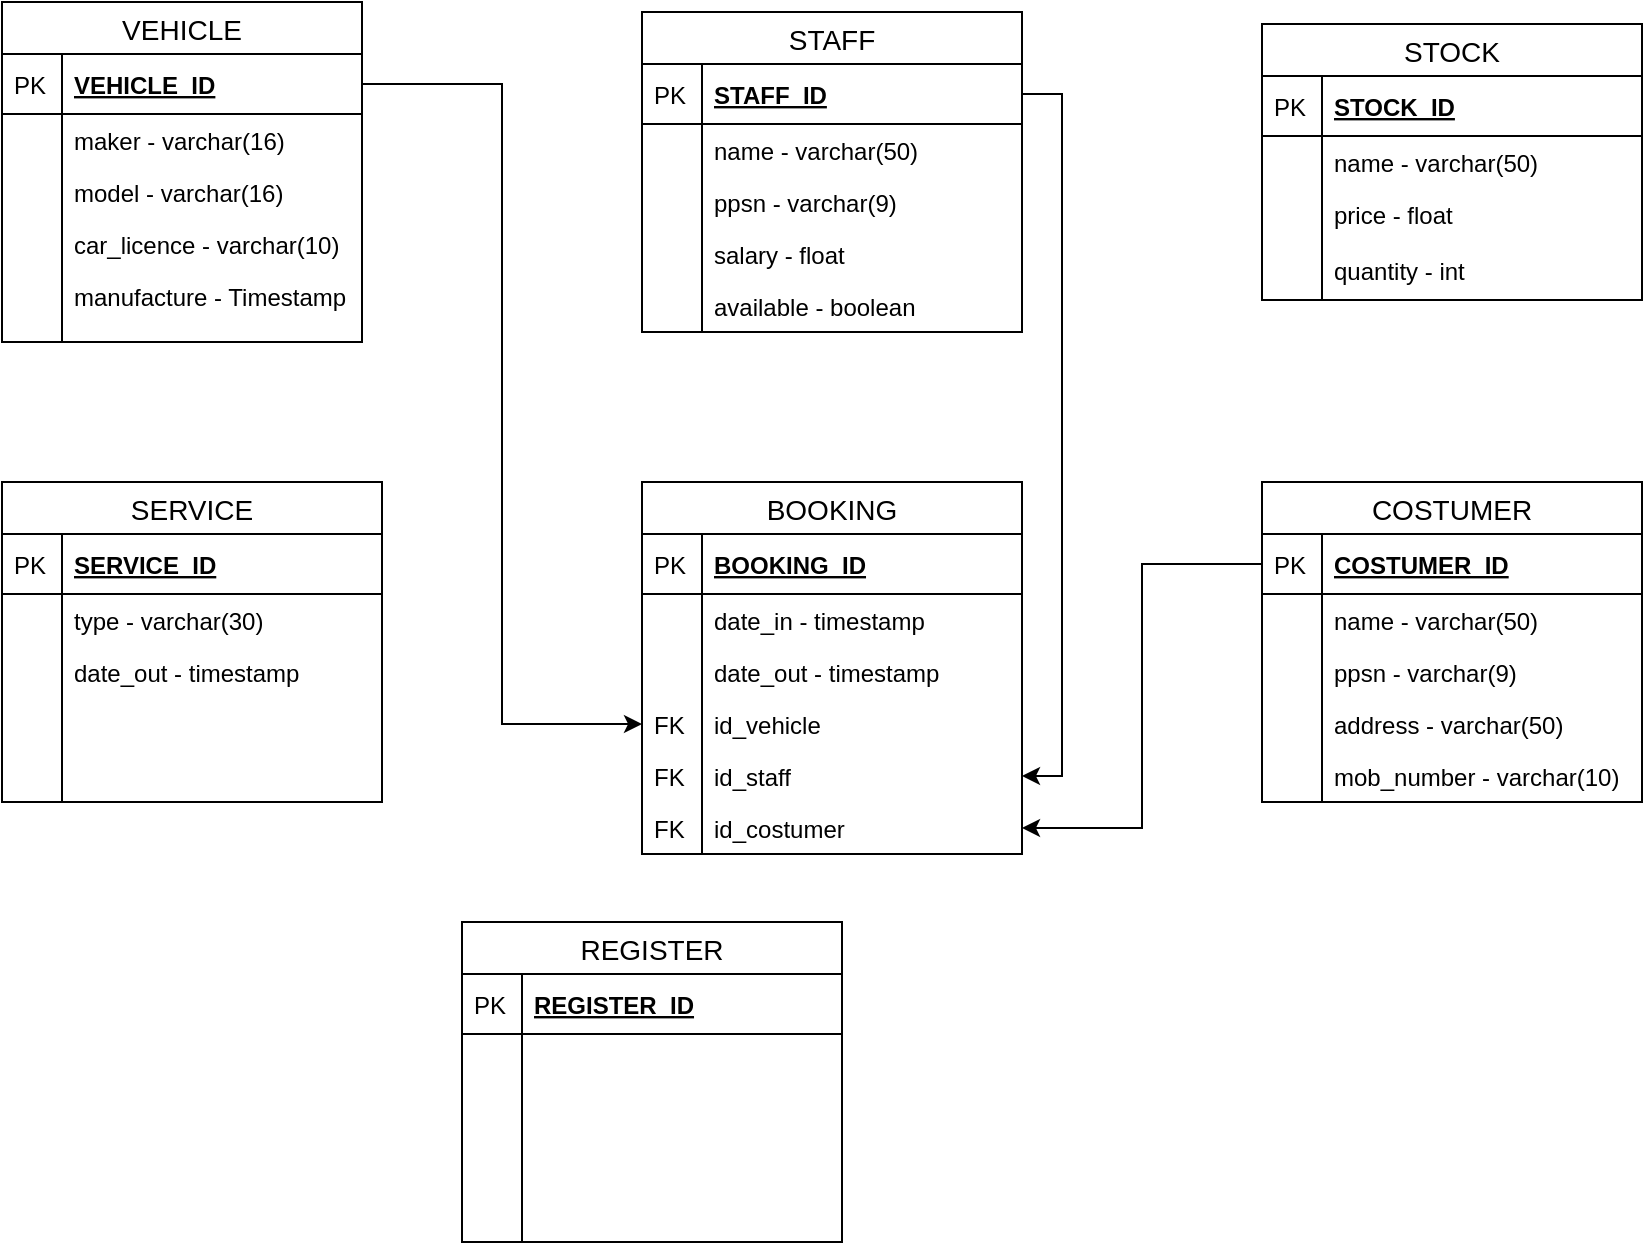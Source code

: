<mxfile version="13.1.11" type="github">
  <diagram id="qz4JZk3jfuZFxjIquhuY" name="Page-1">
    <mxGraphModel dx="948" dy="477" grid="1" gridSize="10" guides="1" tooltips="1" connect="1" arrows="1" fold="1" page="1" pageScale="1" pageWidth="827" pageHeight="1169" math="0" shadow="0">
      <root>
        <mxCell id="0" />
        <mxCell id="1" parent="0" />
        <mxCell id="4ERzhH2UeLs3n8qs2pCF-2" value="VEHICLE" style="swimlane;fontStyle=0;childLayout=stackLayout;horizontal=1;startSize=26;horizontalStack=0;resizeParent=1;resizeParentMax=0;resizeLast=0;collapsible=1;marginBottom=0;align=center;fontSize=14;" parent="1" vertex="1">
          <mxGeometry x="30" y="20" width="180" height="170" as="geometry" />
        </mxCell>
        <mxCell id="4ERzhH2UeLs3n8qs2pCF-3" value="VEHICLE_ID" style="shape=partialRectangle;top=0;left=0;right=0;bottom=1;align=left;verticalAlign=middle;fillColor=none;spacingLeft=34;spacingRight=4;overflow=hidden;rotatable=0;points=[[0,0.5],[1,0.5]];portConstraint=eastwest;dropTarget=0;fontStyle=5;fontSize=12;" parent="4ERzhH2UeLs3n8qs2pCF-2" vertex="1">
          <mxGeometry y="26" width="180" height="30" as="geometry" />
        </mxCell>
        <mxCell id="4ERzhH2UeLs3n8qs2pCF-4" value="PK" style="shape=partialRectangle;top=0;left=0;bottom=0;fillColor=none;align=left;verticalAlign=middle;spacingLeft=4;spacingRight=4;overflow=hidden;rotatable=0;points=[];portConstraint=eastwest;part=1;fontSize=12;" parent="4ERzhH2UeLs3n8qs2pCF-3" vertex="1" connectable="0">
          <mxGeometry width="30" height="30" as="geometry" />
        </mxCell>
        <mxCell id="4ERzhH2UeLs3n8qs2pCF-5" value="maker - varchar(16)" style="shape=partialRectangle;top=0;left=0;right=0;bottom=0;align=left;verticalAlign=top;fillColor=none;spacingLeft=34;spacingRight=4;overflow=hidden;rotatable=0;points=[[0,0.5],[1,0.5]];portConstraint=eastwest;dropTarget=0;fontSize=12;" parent="4ERzhH2UeLs3n8qs2pCF-2" vertex="1">
          <mxGeometry y="56" width="180" height="26" as="geometry" />
        </mxCell>
        <mxCell id="4ERzhH2UeLs3n8qs2pCF-6" value="" style="shape=partialRectangle;top=0;left=0;bottom=0;fillColor=none;align=left;verticalAlign=top;spacingLeft=4;spacingRight=4;overflow=hidden;rotatable=0;points=[];portConstraint=eastwest;part=1;fontSize=12;" parent="4ERzhH2UeLs3n8qs2pCF-5" vertex="1" connectable="0">
          <mxGeometry width="30" height="26" as="geometry" />
        </mxCell>
        <mxCell id="4ERzhH2UeLs3n8qs2pCF-7" value="model - varchar(16)" style="shape=partialRectangle;top=0;left=0;right=0;bottom=0;align=left;verticalAlign=top;fillColor=none;spacingLeft=34;spacingRight=4;overflow=hidden;rotatable=0;points=[[0,0.5],[1,0.5]];portConstraint=eastwest;dropTarget=0;fontSize=12;" parent="4ERzhH2UeLs3n8qs2pCF-2" vertex="1">
          <mxGeometry y="82" width="180" height="26" as="geometry" />
        </mxCell>
        <mxCell id="4ERzhH2UeLs3n8qs2pCF-8" value="" style="shape=partialRectangle;top=0;left=0;bottom=0;fillColor=none;align=left;verticalAlign=top;spacingLeft=4;spacingRight=4;overflow=hidden;rotatable=0;points=[];portConstraint=eastwest;part=1;fontSize=12;" parent="4ERzhH2UeLs3n8qs2pCF-7" vertex="1" connectable="0">
          <mxGeometry width="30" height="26" as="geometry" />
        </mxCell>
        <mxCell id="4ERzhH2UeLs3n8qs2pCF-51" value="car_licence - varchar(10)" style="shape=partialRectangle;top=0;left=0;right=0;bottom=0;align=left;verticalAlign=top;fillColor=none;spacingLeft=34;spacingRight=4;overflow=hidden;rotatable=0;points=[[0,0.5],[1,0.5]];portConstraint=eastwest;dropTarget=0;fontSize=12;" parent="4ERzhH2UeLs3n8qs2pCF-2" vertex="1">
          <mxGeometry y="108" width="180" height="26" as="geometry" />
        </mxCell>
        <mxCell id="4ERzhH2UeLs3n8qs2pCF-52" value="" style="shape=partialRectangle;top=0;left=0;bottom=0;fillColor=none;align=left;verticalAlign=top;spacingLeft=4;spacingRight=4;overflow=hidden;rotatable=0;points=[];portConstraint=eastwest;part=1;fontSize=12;" parent="4ERzhH2UeLs3n8qs2pCF-51" vertex="1" connectable="0">
          <mxGeometry width="30" height="26" as="geometry" />
        </mxCell>
        <mxCell id="4ERzhH2UeLs3n8qs2pCF-9" value="manufacture - Timestamp&#xa;" style="shape=partialRectangle;top=0;left=0;right=0;bottom=0;align=left;verticalAlign=top;fillColor=none;spacingLeft=34;spacingRight=4;overflow=hidden;rotatable=0;points=[[0,0.5],[1,0.5]];portConstraint=eastwest;dropTarget=0;fontSize=12;" parent="4ERzhH2UeLs3n8qs2pCF-2" vertex="1">
          <mxGeometry y="134" width="180" height="26" as="geometry" />
        </mxCell>
        <mxCell id="4ERzhH2UeLs3n8qs2pCF-10" value="" style="shape=partialRectangle;top=0;left=0;bottom=0;fillColor=none;align=left;verticalAlign=top;spacingLeft=4;spacingRight=4;overflow=hidden;rotatable=0;points=[];portConstraint=eastwest;part=1;fontSize=12;" parent="4ERzhH2UeLs3n8qs2pCF-9" vertex="1" connectable="0">
          <mxGeometry width="30" height="26" as="geometry" />
        </mxCell>
        <mxCell id="4ERzhH2UeLs3n8qs2pCF-11" value="" style="shape=partialRectangle;top=0;left=0;right=0;bottom=0;align=left;verticalAlign=top;fillColor=none;spacingLeft=34;spacingRight=4;overflow=hidden;rotatable=0;points=[[0,0.5],[1,0.5]];portConstraint=eastwest;dropTarget=0;fontSize=12;" parent="4ERzhH2UeLs3n8qs2pCF-2" vertex="1">
          <mxGeometry y="160" width="180" height="10" as="geometry" />
        </mxCell>
        <mxCell id="4ERzhH2UeLs3n8qs2pCF-12" value="" style="shape=partialRectangle;top=0;left=0;bottom=0;fillColor=none;align=left;verticalAlign=top;spacingLeft=4;spacingRight=4;overflow=hidden;rotatable=0;points=[];portConstraint=eastwest;part=1;fontSize=12;" parent="4ERzhH2UeLs3n8qs2pCF-11" vertex="1" connectable="0">
          <mxGeometry width="30" height="10" as="geometry" />
        </mxCell>
        <mxCell id="2eVNGJnKxN83j6mbkFAS-12" value="SERVICE" style="swimlane;fontStyle=0;childLayout=stackLayout;horizontal=1;startSize=26;horizontalStack=0;resizeParent=1;resizeParentMax=0;resizeLast=0;collapsible=1;marginBottom=0;align=center;fontSize=14;" vertex="1" parent="1">
          <mxGeometry x="30" y="260" width="190" height="160" as="geometry" />
        </mxCell>
        <mxCell id="2eVNGJnKxN83j6mbkFAS-13" value="SERVICE_ID" style="shape=partialRectangle;top=0;left=0;right=0;bottom=1;align=left;verticalAlign=middle;fillColor=none;spacingLeft=34;spacingRight=4;overflow=hidden;rotatable=0;points=[[0,0.5],[1,0.5]];portConstraint=eastwest;dropTarget=0;fontStyle=5;fontSize=12;" vertex="1" parent="2eVNGJnKxN83j6mbkFAS-12">
          <mxGeometry y="26" width="190" height="30" as="geometry" />
        </mxCell>
        <mxCell id="2eVNGJnKxN83j6mbkFAS-14" value="PK" style="shape=partialRectangle;top=0;left=0;bottom=0;fillColor=none;align=left;verticalAlign=middle;spacingLeft=4;spacingRight=4;overflow=hidden;rotatable=0;points=[];portConstraint=eastwest;part=1;fontSize=12;" vertex="1" connectable="0" parent="2eVNGJnKxN83j6mbkFAS-13">
          <mxGeometry width="30" height="30" as="geometry" />
        </mxCell>
        <mxCell id="2eVNGJnKxN83j6mbkFAS-15" value="type - varchar(30)" style="shape=partialRectangle;top=0;left=0;right=0;bottom=0;align=left;verticalAlign=top;fillColor=none;spacingLeft=34;spacingRight=4;overflow=hidden;rotatable=0;points=[[0,0.5],[1,0.5]];portConstraint=eastwest;dropTarget=0;fontSize=12;" vertex="1" parent="2eVNGJnKxN83j6mbkFAS-12">
          <mxGeometry y="56" width="190" height="26" as="geometry" />
        </mxCell>
        <mxCell id="2eVNGJnKxN83j6mbkFAS-16" value="" style="shape=partialRectangle;top=0;left=0;bottom=0;fillColor=none;align=left;verticalAlign=top;spacingLeft=4;spacingRight=4;overflow=hidden;rotatable=0;points=[];portConstraint=eastwest;part=1;fontSize=12;" vertex="1" connectable="0" parent="2eVNGJnKxN83j6mbkFAS-15">
          <mxGeometry width="30" height="26" as="geometry" />
        </mxCell>
        <mxCell id="2eVNGJnKxN83j6mbkFAS-17" value="date_out - timestamp" style="shape=partialRectangle;top=0;left=0;right=0;bottom=0;align=left;verticalAlign=top;fillColor=none;spacingLeft=34;spacingRight=4;overflow=hidden;rotatable=0;points=[[0,0.5],[1,0.5]];portConstraint=eastwest;dropTarget=0;fontSize=12;" vertex="1" parent="2eVNGJnKxN83j6mbkFAS-12">
          <mxGeometry y="82" width="190" height="26" as="geometry" />
        </mxCell>
        <mxCell id="2eVNGJnKxN83j6mbkFAS-18" value="" style="shape=partialRectangle;top=0;left=0;bottom=0;fillColor=none;align=left;verticalAlign=top;spacingLeft=4;spacingRight=4;overflow=hidden;rotatable=0;points=[];portConstraint=eastwest;part=1;fontSize=12;" vertex="1" connectable="0" parent="2eVNGJnKxN83j6mbkFAS-17">
          <mxGeometry width="30" height="26" as="geometry" />
        </mxCell>
        <mxCell id="2eVNGJnKxN83j6mbkFAS-19" value="" style="shape=partialRectangle;top=0;left=0;right=0;bottom=0;align=left;verticalAlign=top;fillColor=none;spacingLeft=34;spacingRight=4;overflow=hidden;rotatable=0;points=[[0,0.5],[1,0.5]];portConstraint=eastwest;dropTarget=0;fontSize=12;" vertex="1" parent="2eVNGJnKxN83j6mbkFAS-12">
          <mxGeometry y="108" width="190" height="26" as="geometry" />
        </mxCell>
        <mxCell id="2eVNGJnKxN83j6mbkFAS-20" value="" style="shape=partialRectangle;top=0;left=0;bottom=0;fillColor=none;align=left;verticalAlign=top;spacingLeft=4;spacingRight=4;overflow=hidden;rotatable=0;points=[];portConstraint=eastwest;part=1;fontSize=12;" vertex="1" connectable="0" parent="2eVNGJnKxN83j6mbkFAS-19">
          <mxGeometry width="30" height="26" as="geometry" />
        </mxCell>
        <mxCell id="2eVNGJnKxN83j6mbkFAS-21" value="" style="shape=partialRectangle;top=0;left=0;right=0;bottom=0;align=left;verticalAlign=top;fillColor=none;spacingLeft=34;spacingRight=4;overflow=hidden;rotatable=0;points=[[0,0.5],[1,0.5]];portConstraint=eastwest;dropTarget=0;fontSize=12;" vertex="1" parent="2eVNGJnKxN83j6mbkFAS-12">
          <mxGeometry y="134" width="190" height="26" as="geometry" />
        </mxCell>
        <mxCell id="2eVNGJnKxN83j6mbkFAS-22" value="" style="shape=partialRectangle;top=0;left=0;bottom=0;fillColor=none;align=left;verticalAlign=top;spacingLeft=4;spacingRight=4;overflow=hidden;rotatable=0;points=[];portConstraint=eastwest;part=1;fontSize=12;" vertex="1" connectable="0" parent="2eVNGJnKxN83j6mbkFAS-21">
          <mxGeometry width="30" height="26" as="geometry" />
        </mxCell>
        <mxCell id="4ERzhH2UeLs3n8qs2pCF-25" value="STOCK" style="swimlane;fontStyle=0;childLayout=stackLayout;horizontal=1;startSize=26;horizontalStack=0;resizeParent=1;resizeParentMax=0;resizeLast=0;collapsible=1;marginBottom=0;align=center;fontSize=14;" parent="1" vertex="1">
          <mxGeometry x="660" y="31" width="190" height="138" as="geometry" />
        </mxCell>
        <mxCell id="4ERzhH2UeLs3n8qs2pCF-26" value="STOCK_ID" style="shape=partialRectangle;top=0;left=0;right=0;bottom=1;align=left;verticalAlign=middle;fillColor=none;spacingLeft=34;spacingRight=4;overflow=hidden;rotatable=0;points=[[0,0.5],[1,0.5]];portConstraint=eastwest;dropTarget=0;fontStyle=5;fontSize=12;" parent="4ERzhH2UeLs3n8qs2pCF-25" vertex="1">
          <mxGeometry y="26" width="190" height="30" as="geometry" />
        </mxCell>
        <mxCell id="4ERzhH2UeLs3n8qs2pCF-27" value="PK" style="shape=partialRectangle;top=0;left=0;bottom=0;fillColor=none;align=left;verticalAlign=middle;spacingLeft=4;spacingRight=4;overflow=hidden;rotatable=0;points=[];portConstraint=eastwest;part=1;fontSize=12;" parent="4ERzhH2UeLs3n8qs2pCF-26" vertex="1" connectable="0">
          <mxGeometry width="30" height="30" as="geometry" />
        </mxCell>
        <mxCell id="4ERzhH2UeLs3n8qs2pCF-28" value="name - varchar(50)" style="shape=partialRectangle;top=0;left=0;right=0;bottom=0;align=left;verticalAlign=top;fillColor=none;spacingLeft=34;spacingRight=4;overflow=hidden;rotatable=0;points=[[0,0.5],[1,0.5]];portConstraint=eastwest;dropTarget=0;fontSize=12;" parent="4ERzhH2UeLs3n8qs2pCF-25" vertex="1">
          <mxGeometry y="56" width="190" height="26" as="geometry" />
        </mxCell>
        <mxCell id="4ERzhH2UeLs3n8qs2pCF-29" value="" style="shape=partialRectangle;top=0;left=0;bottom=0;fillColor=none;align=left;verticalAlign=top;spacingLeft=4;spacingRight=4;overflow=hidden;rotatable=0;points=[];portConstraint=eastwest;part=1;fontSize=12;" parent="4ERzhH2UeLs3n8qs2pCF-28" vertex="1" connectable="0">
          <mxGeometry width="30" height="26" as="geometry" />
        </mxCell>
        <mxCell id="4ERzhH2UeLs3n8qs2pCF-32" value="price - float&#xa;" style="shape=partialRectangle;top=0;left=0;right=0;bottom=0;align=left;verticalAlign=top;fillColor=none;spacingLeft=34;spacingRight=4;overflow=hidden;rotatable=0;points=[[0,0.5],[1,0.5]];portConstraint=eastwest;dropTarget=0;fontSize=12;" parent="4ERzhH2UeLs3n8qs2pCF-25" vertex="1">
          <mxGeometry y="82" width="190" height="28" as="geometry" />
        </mxCell>
        <mxCell id="4ERzhH2UeLs3n8qs2pCF-33" value="" style="shape=partialRectangle;top=0;left=0;bottom=0;fillColor=none;align=left;verticalAlign=top;spacingLeft=4;spacingRight=4;overflow=hidden;rotatable=0;points=[];portConstraint=eastwest;part=1;fontSize=12;" parent="4ERzhH2UeLs3n8qs2pCF-32" vertex="1" connectable="0">
          <mxGeometry width="30" height="28" as="geometry" />
        </mxCell>
        <mxCell id="4ERzhH2UeLs3n8qs2pCF-38" value="quantity - int" style="shape=partialRectangle;top=0;left=0;right=0;bottom=0;align=left;verticalAlign=top;fillColor=none;spacingLeft=34;spacingRight=4;overflow=hidden;rotatable=0;points=[[0,0.5],[1,0.5]];portConstraint=eastwest;dropTarget=0;fontSize=12;" parent="4ERzhH2UeLs3n8qs2pCF-25" vertex="1">
          <mxGeometry y="110" width="190" height="28" as="geometry" />
        </mxCell>
        <mxCell id="4ERzhH2UeLs3n8qs2pCF-39" value="" style="shape=partialRectangle;top=0;left=0;bottom=0;fillColor=none;align=left;verticalAlign=top;spacingLeft=4;spacingRight=4;overflow=hidden;rotatable=0;points=[];portConstraint=eastwest;part=1;fontSize=12;" parent="4ERzhH2UeLs3n8qs2pCF-38" vertex="1" connectable="0">
          <mxGeometry width="30" height="28" as="geometry" />
        </mxCell>
        <mxCell id="4ERzhH2UeLs3n8qs2pCF-14" value="STAFF" style="swimlane;fontStyle=0;childLayout=stackLayout;horizontal=1;startSize=26;horizontalStack=0;resizeParent=1;resizeParentMax=0;resizeLast=0;collapsible=1;marginBottom=0;align=center;fontSize=14;" parent="1" vertex="1">
          <mxGeometry x="350" y="25" width="190" height="160" as="geometry" />
        </mxCell>
        <mxCell id="4ERzhH2UeLs3n8qs2pCF-15" value="STAFF_ID" style="shape=partialRectangle;top=0;left=0;right=0;bottom=1;align=left;verticalAlign=middle;fillColor=none;spacingLeft=34;spacingRight=4;overflow=hidden;rotatable=0;points=[[0,0.5],[1,0.5]];portConstraint=eastwest;dropTarget=0;fontStyle=5;fontSize=12;" parent="4ERzhH2UeLs3n8qs2pCF-14" vertex="1">
          <mxGeometry y="26" width="190" height="30" as="geometry" />
        </mxCell>
        <mxCell id="4ERzhH2UeLs3n8qs2pCF-16" value="PK" style="shape=partialRectangle;top=0;left=0;bottom=0;fillColor=none;align=left;verticalAlign=middle;spacingLeft=4;spacingRight=4;overflow=hidden;rotatable=0;points=[];portConstraint=eastwest;part=1;fontSize=12;" parent="4ERzhH2UeLs3n8qs2pCF-15" vertex="1" connectable="0">
          <mxGeometry width="30" height="30" as="geometry" />
        </mxCell>
        <mxCell id="4ERzhH2UeLs3n8qs2pCF-17" value="name - varchar(50)" style="shape=partialRectangle;top=0;left=0;right=0;bottom=0;align=left;verticalAlign=top;fillColor=none;spacingLeft=34;spacingRight=4;overflow=hidden;rotatable=0;points=[[0,0.5],[1,0.5]];portConstraint=eastwest;dropTarget=0;fontSize=12;" parent="4ERzhH2UeLs3n8qs2pCF-14" vertex="1">
          <mxGeometry y="56" width="190" height="26" as="geometry" />
        </mxCell>
        <mxCell id="4ERzhH2UeLs3n8qs2pCF-18" value="" style="shape=partialRectangle;top=0;left=0;bottom=0;fillColor=none;align=left;verticalAlign=top;spacingLeft=4;spacingRight=4;overflow=hidden;rotatable=0;points=[];portConstraint=eastwest;part=1;fontSize=12;" parent="4ERzhH2UeLs3n8qs2pCF-17" vertex="1" connectable="0">
          <mxGeometry width="30" height="26" as="geometry" />
        </mxCell>
        <mxCell id="4ERzhH2UeLs3n8qs2pCF-19" value="ppsn - varchar(9)" style="shape=partialRectangle;top=0;left=0;right=0;bottom=0;align=left;verticalAlign=top;fillColor=none;spacingLeft=34;spacingRight=4;overflow=hidden;rotatable=0;points=[[0,0.5],[1,0.5]];portConstraint=eastwest;dropTarget=0;fontSize=12;" parent="4ERzhH2UeLs3n8qs2pCF-14" vertex="1">
          <mxGeometry y="82" width="190" height="26" as="geometry" />
        </mxCell>
        <mxCell id="4ERzhH2UeLs3n8qs2pCF-20" value="" style="shape=partialRectangle;top=0;left=0;bottom=0;fillColor=none;align=left;verticalAlign=top;spacingLeft=4;spacingRight=4;overflow=hidden;rotatable=0;points=[];portConstraint=eastwest;part=1;fontSize=12;" parent="4ERzhH2UeLs3n8qs2pCF-19" vertex="1" connectable="0">
          <mxGeometry width="30" height="26" as="geometry" />
        </mxCell>
        <mxCell id="4ERzhH2UeLs3n8qs2pCF-21" value="salary - float&#xa;" style="shape=partialRectangle;top=0;left=0;right=0;bottom=0;align=left;verticalAlign=top;fillColor=none;spacingLeft=34;spacingRight=4;overflow=hidden;rotatable=0;points=[[0,0.5],[1,0.5]];portConstraint=eastwest;dropTarget=0;fontSize=12;" parent="4ERzhH2UeLs3n8qs2pCF-14" vertex="1">
          <mxGeometry y="108" width="190" height="26" as="geometry" />
        </mxCell>
        <mxCell id="4ERzhH2UeLs3n8qs2pCF-22" value="" style="shape=partialRectangle;top=0;left=0;bottom=0;fillColor=none;align=left;verticalAlign=top;spacingLeft=4;spacingRight=4;overflow=hidden;rotatable=0;points=[];portConstraint=eastwest;part=1;fontSize=12;" parent="4ERzhH2UeLs3n8qs2pCF-21" vertex="1" connectable="0">
          <mxGeometry width="30" height="26" as="geometry" />
        </mxCell>
        <mxCell id="4ERzhH2UeLs3n8qs2pCF-23" value="available - boolean" style="shape=partialRectangle;top=0;left=0;right=0;bottom=0;align=left;verticalAlign=top;fillColor=none;spacingLeft=34;spacingRight=4;overflow=hidden;rotatable=0;points=[[0,0.5],[1,0.5]];portConstraint=eastwest;dropTarget=0;fontSize=12;" parent="4ERzhH2UeLs3n8qs2pCF-14" vertex="1">
          <mxGeometry y="134" width="190" height="26" as="geometry" />
        </mxCell>
        <mxCell id="4ERzhH2UeLs3n8qs2pCF-24" value="" style="shape=partialRectangle;top=0;left=0;bottom=0;fillColor=none;align=left;verticalAlign=top;spacingLeft=4;spacingRight=4;overflow=hidden;rotatable=0;points=[];portConstraint=eastwest;part=1;fontSize=12;" parent="4ERzhH2UeLs3n8qs2pCF-23" vertex="1" connectable="0">
          <mxGeometry width="30" height="26" as="geometry" />
        </mxCell>
        <mxCell id="2eVNGJnKxN83j6mbkFAS-23" value="REGISTER" style="swimlane;fontStyle=0;childLayout=stackLayout;horizontal=1;startSize=26;horizontalStack=0;resizeParent=1;resizeParentMax=0;resizeLast=0;collapsible=1;marginBottom=0;align=center;fontSize=14;" vertex="1" parent="1">
          <mxGeometry x="260" y="480" width="190" height="160" as="geometry" />
        </mxCell>
        <mxCell id="2eVNGJnKxN83j6mbkFAS-24" value="REGISTER_ID" style="shape=partialRectangle;top=0;left=0;right=0;bottom=1;align=left;verticalAlign=middle;fillColor=none;spacingLeft=34;spacingRight=4;overflow=hidden;rotatable=0;points=[[0,0.5],[1,0.5]];portConstraint=eastwest;dropTarget=0;fontStyle=5;fontSize=12;" vertex="1" parent="2eVNGJnKxN83j6mbkFAS-23">
          <mxGeometry y="26" width="190" height="30" as="geometry" />
        </mxCell>
        <mxCell id="2eVNGJnKxN83j6mbkFAS-25" value="PK" style="shape=partialRectangle;top=0;left=0;bottom=0;fillColor=none;align=left;verticalAlign=middle;spacingLeft=4;spacingRight=4;overflow=hidden;rotatable=0;points=[];portConstraint=eastwest;part=1;fontSize=12;" vertex="1" connectable="0" parent="2eVNGJnKxN83j6mbkFAS-24">
          <mxGeometry width="30" height="30" as="geometry" />
        </mxCell>
        <mxCell id="2eVNGJnKxN83j6mbkFAS-26" value="" style="shape=partialRectangle;top=0;left=0;right=0;bottom=0;align=left;verticalAlign=top;fillColor=none;spacingLeft=34;spacingRight=4;overflow=hidden;rotatable=0;points=[[0,0.5],[1,0.5]];portConstraint=eastwest;dropTarget=0;fontSize=12;" vertex="1" parent="2eVNGJnKxN83j6mbkFAS-23">
          <mxGeometry y="56" width="190" height="26" as="geometry" />
        </mxCell>
        <mxCell id="2eVNGJnKxN83j6mbkFAS-27" value="" style="shape=partialRectangle;top=0;left=0;bottom=0;fillColor=none;align=left;verticalAlign=top;spacingLeft=4;spacingRight=4;overflow=hidden;rotatable=0;points=[];portConstraint=eastwest;part=1;fontSize=12;" vertex="1" connectable="0" parent="2eVNGJnKxN83j6mbkFAS-26">
          <mxGeometry width="30" height="26" as="geometry" />
        </mxCell>
        <mxCell id="2eVNGJnKxN83j6mbkFAS-28" value="" style="shape=partialRectangle;top=0;left=0;right=0;bottom=0;align=left;verticalAlign=top;fillColor=none;spacingLeft=34;spacingRight=4;overflow=hidden;rotatable=0;points=[[0,0.5],[1,0.5]];portConstraint=eastwest;dropTarget=0;fontSize=12;" vertex="1" parent="2eVNGJnKxN83j6mbkFAS-23">
          <mxGeometry y="82" width="190" height="26" as="geometry" />
        </mxCell>
        <mxCell id="2eVNGJnKxN83j6mbkFAS-29" value="" style="shape=partialRectangle;top=0;left=0;bottom=0;fillColor=none;align=left;verticalAlign=top;spacingLeft=4;spacingRight=4;overflow=hidden;rotatable=0;points=[];portConstraint=eastwest;part=1;fontSize=12;" vertex="1" connectable="0" parent="2eVNGJnKxN83j6mbkFAS-28">
          <mxGeometry width="30" height="26" as="geometry" />
        </mxCell>
        <mxCell id="2eVNGJnKxN83j6mbkFAS-30" value="" style="shape=partialRectangle;top=0;left=0;right=0;bottom=0;align=left;verticalAlign=top;fillColor=none;spacingLeft=34;spacingRight=4;overflow=hidden;rotatable=0;points=[[0,0.5],[1,0.5]];portConstraint=eastwest;dropTarget=0;fontSize=12;" vertex="1" parent="2eVNGJnKxN83j6mbkFAS-23">
          <mxGeometry y="108" width="190" height="26" as="geometry" />
        </mxCell>
        <mxCell id="2eVNGJnKxN83j6mbkFAS-31" value="" style="shape=partialRectangle;top=0;left=0;bottom=0;fillColor=none;align=left;verticalAlign=top;spacingLeft=4;spacingRight=4;overflow=hidden;rotatable=0;points=[];portConstraint=eastwest;part=1;fontSize=12;" vertex="1" connectable="0" parent="2eVNGJnKxN83j6mbkFAS-30">
          <mxGeometry width="30" height="26" as="geometry" />
        </mxCell>
        <mxCell id="2eVNGJnKxN83j6mbkFAS-32" value="" style="shape=partialRectangle;top=0;left=0;right=0;bottom=0;align=left;verticalAlign=top;fillColor=none;spacingLeft=34;spacingRight=4;overflow=hidden;rotatable=0;points=[[0,0.5],[1,0.5]];portConstraint=eastwest;dropTarget=0;fontSize=12;" vertex="1" parent="2eVNGJnKxN83j6mbkFAS-23">
          <mxGeometry y="134" width="190" height="26" as="geometry" />
        </mxCell>
        <mxCell id="2eVNGJnKxN83j6mbkFAS-33" value="" style="shape=partialRectangle;top=0;left=0;bottom=0;fillColor=none;align=left;verticalAlign=top;spacingLeft=4;spacingRight=4;overflow=hidden;rotatable=0;points=[];portConstraint=eastwest;part=1;fontSize=12;" vertex="1" connectable="0" parent="2eVNGJnKxN83j6mbkFAS-32">
          <mxGeometry width="30" height="26" as="geometry" />
        </mxCell>
        <mxCell id="4ERzhH2UeLs3n8qs2pCF-40" value="COSTUMER" style="swimlane;fontStyle=0;childLayout=stackLayout;horizontal=1;startSize=26;horizontalStack=0;resizeParent=1;resizeParentMax=0;resizeLast=0;collapsible=1;marginBottom=0;align=center;fontSize=14;" parent="1" vertex="1">
          <mxGeometry x="660" y="260" width="190" height="160" as="geometry" />
        </mxCell>
        <mxCell id="4ERzhH2UeLs3n8qs2pCF-41" value="COSTUMER_ID" style="shape=partialRectangle;top=0;left=0;right=0;bottom=1;align=left;verticalAlign=middle;fillColor=none;spacingLeft=34;spacingRight=4;overflow=hidden;rotatable=0;points=[[0,0.5],[1,0.5]];portConstraint=eastwest;dropTarget=0;fontStyle=5;fontSize=12;" parent="4ERzhH2UeLs3n8qs2pCF-40" vertex="1">
          <mxGeometry y="26" width="190" height="30" as="geometry" />
        </mxCell>
        <mxCell id="4ERzhH2UeLs3n8qs2pCF-42" value="PK" style="shape=partialRectangle;top=0;left=0;bottom=0;fillColor=none;align=left;verticalAlign=middle;spacingLeft=4;spacingRight=4;overflow=hidden;rotatable=0;points=[];portConstraint=eastwest;part=1;fontSize=12;" parent="4ERzhH2UeLs3n8qs2pCF-41" vertex="1" connectable="0">
          <mxGeometry width="30" height="30" as="geometry" />
        </mxCell>
        <mxCell id="4ERzhH2UeLs3n8qs2pCF-43" value="name - varchar(50)" style="shape=partialRectangle;top=0;left=0;right=0;bottom=0;align=left;verticalAlign=top;fillColor=none;spacingLeft=34;spacingRight=4;overflow=hidden;rotatable=0;points=[[0,0.5],[1,0.5]];portConstraint=eastwest;dropTarget=0;fontSize=12;" parent="4ERzhH2UeLs3n8qs2pCF-40" vertex="1">
          <mxGeometry y="56" width="190" height="26" as="geometry" />
        </mxCell>
        <mxCell id="4ERzhH2UeLs3n8qs2pCF-44" value="" style="shape=partialRectangle;top=0;left=0;bottom=0;fillColor=none;align=left;verticalAlign=top;spacingLeft=4;spacingRight=4;overflow=hidden;rotatable=0;points=[];portConstraint=eastwest;part=1;fontSize=12;" parent="4ERzhH2UeLs3n8qs2pCF-43" vertex="1" connectable="0">
          <mxGeometry width="30" height="26" as="geometry" />
        </mxCell>
        <mxCell id="4ERzhH2UeLs3n8qs2pCF-45" value="ppsn - varchar(9)" style="shape=partialRectangle;top=0;left=0;right=0;bottom=0;align=left;verticalAlign=top;fillColor=none;spacingLeft=34;spacingRight=4;overflow=hidden;rotatable=0;points=[[0,0.5],[1,0.5]];portConstraint=eastwest;dropTarget=0;fontSize=12;" parent="4ERzhH2UeLs3n8qs2pCF-40" vertex="1">
          <mxGeometry y="82" width="190" height="26" as="geometry" />
        </mxCell>
        <mxCell id="4ERzhH2UeLs3n8qs2pCF-46" value="" style="shape=partialRectangle;top=0;left=0;bottom=0;fillColor=none;align=left;verticalAlign=top;spacingLeft=4;spacingRight=4;overflow=hidden;rotatable=0;points=[];portConstraint=eastwest;part=1;fontSize=12;" parent="4ERzhH2UeLs3n8qs2pCF-45" vertex="1" connectable="0">
          <mxGeometry width="30" height="26" as="geometry" />
        </mxCell>
        <mxCell id="4ERzhH2UeLs3n8qs2pCF-47" value="address - varchar(50)" style="shape=partialRectangle;top=0;left=0;right=0;bottom=0;align=left;verticalAlign=top;fillColor=none;spacingLeft=34;spacingRight=4;overflow=hidden;rotatable=0;points=[[0,0.5],[1,0.5]];portConstraint=eastwest;dropTarget=0;fontSize=12;" parent="4ERzhH2UeLs3n8qs2pCF-40" vertex="1">
          <mxGeometry y="108" width="190" height="26" as="geometry" />
        </mxCell>
        <mxCell id="4ERzhH2UeLs3n8qs2pCF-48" value="" style="shape=partialRectangle;top=0;left=0;bottom=0;fillColor=none;align=left;verticalAlign=top;spacingLeft=4;spacingRight=4;overflow=hidden;rotatable=0;points=[];portConstraint=eastwest;part=1;fontSize=12;" parent="4ERzhH2UeLs3n8qs2pCF-47" vertex="1" connectable="0">
          <mxGeometry width="30" height="26" as="geometry" />
        </mxCell>
        <mxCell id="4ERzhH2UeLs3n8qs2pCF-49" value="mob_number - varchar(10)" style="shape=partialRectangle;top=0;left=0;right=0;bottom=0;align=left;verticalAlign=top;fillColor=none;spacingLeft=34;spacingRight=4;overflow=hidden;rotatable=0;points=[[0,0.5],[1,0.5]];portConstraint=eastwest;dropTarget=0;fontSize=12;" parent="4ERzhH2UeLs3n8qs2pCF-40" vertex="1">
          <mxGeometry y="134" width="190" height="26" as="geometry" />
        </mxCell>
        <mxCell id="4ERzhH2UeLs3n8qs2pCF-50" value="" style="shape=partialRectangle;top=0;left=0;bottom=0;fillColor=none;align=left;verticalAlign=top;spacingLeft=4;spacingRight=4;overflow=hidden;rotatable=0;points=[];portConstraint=eastwest;part=1;fontSize=12;" parent="4ERzhH2UeLs3n8qs2pCF-49" vertex="1" connectable="0">
          <mxGeometry width="30" height="26" as="geometry" />
        </mxCell>
        <mxCell id="2eVNGJnKxN83j6mbkFAS-1" value="BOOKING" style="swimlane;fontStyle=0;childLayout=stackLayout;horizontal=1;startSize=26;horizontalStack=0;resizeParent=1;resizeParentMax=0;resizeLast=0;collapsible=1;marginBottom=0;align=center;fontSize=14;" vertex="1" parent="1">
          <mxGeometry x="350" y="260" width="190" height="186" as="geometry" />
        </mxCell>
        <mxCell id="2eVNGJnKxN83j6mbkFAS-2" value="BOOKING_ID" style="shape=partialRectangle;top=0;left=0;right=0;bottom=1;align=left;verticalAlign=middle;fillColor=none;spacingLeft=34;spacingRight=4;overflow=hidden;rotatable=0;points=[[0,0.5],[1,0.5]];portConstraint=eastwest;dropTarget=0;fontStyle=5;fontSize=12;" vertex="1" parent="2eVNGJnKxN83j6mbkFAS-1">
          <mxGeometry y="26" width="190" height="30" as="geometry" />
        </mxCell>
        <mxCell id="2eVNGJnKxN83j6mbkFAS-3" value="PK" style="shape=partialRectangle;top=0;left=0;bottom=0;fillColor=none;align=left;verticalAlign=middle;spacingLeft=4;spacingRight=4;overflow=hidden;rotatable=0;points=[];portConstraint=eastwest;part=1;fontSize=12;" vertex="1" connectable="0" parent="2eVNGJnKxN83j6mbkFAS-2">
          <mxGeometry width="30" height="30" as="geometry" />
        </mxCell>
        <mxCell id="2eVNGJnKxN83j6mbkFAS-4" value="date_in - timestamp" style="shape=partialRectangle;top=0;left=0;right=0;bottom=0;align=left;verticalAlign=top;fillColor=none;spacingLeft=34;spacingRight=4;overflow=hidden;rotatable=0;points=[[0,0.5],[1,0.5]];portConstraint=eastwest;dropTarget=0;fontSize=12;" vertex="1" parent="2eVNGJnKxN83j6mbkFAS-1">
          <mxGeometry y="56" width="190" height="26" as="geometry" />
        </mxCell>
        <mxCell id="2eVNGJnKxN83j6mbkFAS-5" value="" style="shape=partialRectangle;top=0;left=0;bottom=0;fillColor=none;align=left;verticalAlign=top;spacingLeft=4;spacingRight=4;overflow=hidden;rotatable=0;points=[];portConstraint=eastwest;part=1;fontSize=12;" vertex="1" connectable="0" parent="2eVNGJnKxN83j6mbkFAS-4">
          <mxGeometry width="30" height="26" as="geometry" />
        </mxCell>
        <mxCell id="2eVNGJnKxN83j6mbkFAS-6" value="date_out - timestamp" style="shape=partialRectangle;top=0;left=0;right=0;bottom=0;align=left;verticalAlign=top;fillColor=none;spacingLeft=34;spacingRight=4;overflow=hidden;rotatable=0;points=[[0,0.5],[1,0.5]];portConstraint=eastwest;dropTarget=0;fontSize=12;" vertex="1" parent="2eVNGJnKxN83j6mbkFAS-1">
          <mxGeometry y="82" width="190" height="26" as="geometry" />
        </mxCell>
        <mxCell id="2eVNGJnKxN83j6mbkFAS-7" value="" style="shape=partialRectangle;top=0;left=0;bottom=0;fillColor=none;align=left;verticalAlign=top;spacingLeft=4;spacingRight=4;overflow=hidden;rotatable=0;points=[];portConstraint=eastwest;part=1;fontSize=12;" vertex="1" connectable="0" parent="2eVNGJnKxN83j6mbkFAS-6">
          <mxGeometry width="30" height="26" as="geometry" />
        </mxCell>
        <mxCell id="2eVNGJnKxN83j6mbkFAS-8" value="id_vehicle" style="shape=partialRectangle;top=0;left=0;right=0;bottom=0;align=left;verticalAlign=top;fillColor=none;spacingLeft=34;spacingRight=4;overflow=hidden;rotatable=0;points=[[0,0.5],[1,0.5]];portConstraint=eastwest;dropTarget=0;fontSize=12;" vertex="1" parent="2eVNGJnKxN83j6mbkFAS-1">
          <mxGeometry y="108" width="190" height="26" as="geometry" />
        </mxCell>
        <mxCell id="2eVNGJnKxN83j6mbkFAS-9" value="FK" style="shape=partialRectangle;top=0;left=0;bottom=0;fillColor=none;align=left;verticalAlign=top;spacingLeft=4;spacingRight=4;overflow=hidden;rotatable=0;points=[];portConstraint=eastwest;part=1;fontSize=12;" vertex="1" connectable="0" parent="2eVNGJnKxN83j6mbkFAS-8">
          <mxGeometry width="30" height="26" as="geometry" />
        </mxCell>
        <mxCell id="2eVNGJnKxN83j6mbkFAS-34" value="id_staff" style="shape=partialRectangle;top=0;left=0;right=0;bottom=0;align=left;verticalAlign=top;fillColor=none;spacingLeft=34;spacingRight=4;overflow=hidden;rotatable=0;points=[[0,0.5],[1,0.5]];portConstraint=eastwest;dropTarget=0;fontSize=12;" vertex="1" parent="2eVNGJnKxN83j6mbkFAS-1">
          <mxGeometry y="134" width="190" height="26" as="geometry" />
        </mxCell>
        <mxCell id="2eVNGJnKxN83j6mbkFAS-35" value="FK" style="shape=partialRectangle;top=0;left=0;bottom=0;fillColor=none;align=left;verticalAlign=top;spacingLeft=4;spacingRight=4;overflow=hidden;rotatable=0;points=[];portConstraint=eastwest;part=1;fontSize=12;" vertex="1" connectable="0" parent="2eVNGJnKxN83j6mbkFAS-34">
          <mxGeometry width="30" height="26" as="geometry" />
        </mxCell>
        <mxCell id="2eVNGJnKxN83j6mbkFAS-10" value="id_costumer" style="shape=partialRectangle;top=0;left=0;right=0;bottom=0;align=left;verticalAlign=top;fillColor=none;spacingLeft=34;spacingRight=4;overflow=hidden;rotatable=0;points=[[0,0.5],[1,0.5]];portConstraint=eastwest;dropTarget=0;fontSize=12;" vertex="1" parent="2eVNGJnKxN83j6mbkFAS-1">
          <mxGeometry y="160" width="190" height="26" as="geometry" />
        </mxCell>
        <mxCell id="2eVNGJnKxN83j6mbkFAS-11" value="FK" style="shape=partialRectangle;top=0;left=0;bottom=0;fillColor=none;align=left;verticalAlign=top;spacingLeft=4;spacingRight=4;overflow=hidden;rotatable=0;points=[];portConstraint=eastwest;part=1;fontSize=12;" vertex="1" connectable="0" parent="2eVNGJnKxN83j6mbkFAS-10">
          <mxGeometry width="30" height="26" as="geometry" />
        </mxCell>
        <mxCell id="2eVNGJnKxN83j6mbkFAS-37" style="edgeStyle=orthogonalEdgeStyle;rounded=0;orthogonalLoop=1;jettySize=auto;html=1;" edge="1" parent="1" source="4ERzhH2UeLs3n8qs2pCF-3" target="2eVNGJnKxN83j6mbkFAS-8">
          <mxGeometry relative="1" as="geometry" />
        </mxCell>
        <mxCell id="2eVNGJnKxN83j6mbkFAS-38" style="edgeStyle=orthogonalEdgeStyle;rounded=0;orthogonalLoop=1;jettySize=auto;html=1;entryX=1;entryY=0.5;entryDx=0;entryDy=0;exitX=1;exitY=0.5;exitDx=0;exitDy=0;" edge="1" parent="1" source="4ERzhH2UeLs3n8qs2pCF-15" target="2eVNGJnKxN83j6mbkFAS-34">
          <mxGeometry relative="1" as="geometry" />
        </mxCell>
        <mxCell id="2eVNGJnKxN83j6mbkFAS-41" style="edgeStyle=orthogonalEdgeStyle;rounded=0;orthogonalLoop=1;jettySize=auto;html=1;entryX=1;entryY=0.5;entryDx=0;entryDy=0;" edge="1" parent="1" source="4ERzhH2UeLs3n8qs2pCF-41" target="2eVNGJnKxN83j6mbkFAS-10">
          <mxGeometry relative="1" as="geometry" />
        </mxCell>
      </root>
    </mxGraphModel>
  </diagram>
</mxfile>
